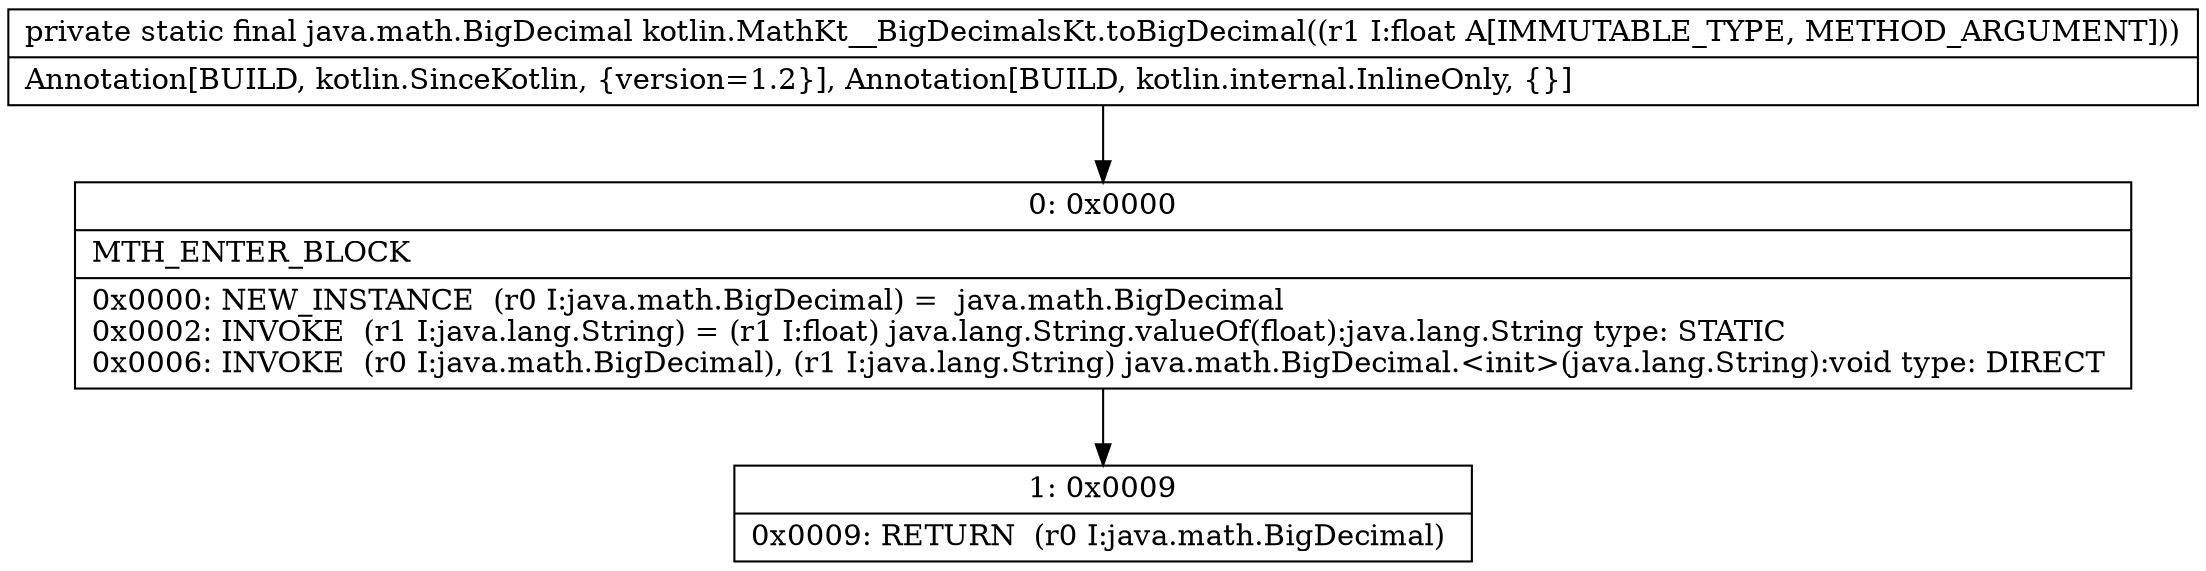 digraph "CFG forkotlin.MathKt__BigDecimalsKt.toBigDecimal(F)Ljava\/math\/BigDecimal;" {
Node_0 [shape=record,label="{0\:\ 0x0000|MTH_ENTER_BLOCK\l|0x0000: NEW_INSTANCE  (r0 I:java.math.BigDecimal) =  java.math.BigDecimal \l0x0002: INVOKE  (r1 I:java.lang.String) = (r1 I:float) java.lang.String.valueOf(float):java.lang.String type: STATIC \l0x0006: INVOKE  (r0 I:java.math.BigDecimal), (r1 I:java.lang.String) java.math.BigDecimal.\<init\>(java.lang.String):void type: DIRECT \l}"];
Node_1 [shape=record,label="{1\:\ 0x0009|0x0009: RETURN  (r0 I:java.math.BigDecimal) \l}"];
MethodNode[shape=record,label="{private static final java.math.BigDecimal kotlin.MathKt__BigDecimalsKt.toBigDecimal((r1 I:float A[IMMUTABLE_TYPE, METHOD_ARGUMENT]))  | Annotation[BUILD, kotlin.SinceKotlin, \{version=1.2\}], Annotation[BUILD, kotlin.internal.InlineOnly, \{\}]\l}"];
MethodNode -> Node_0;
Node_0 -> Node_1;
}

